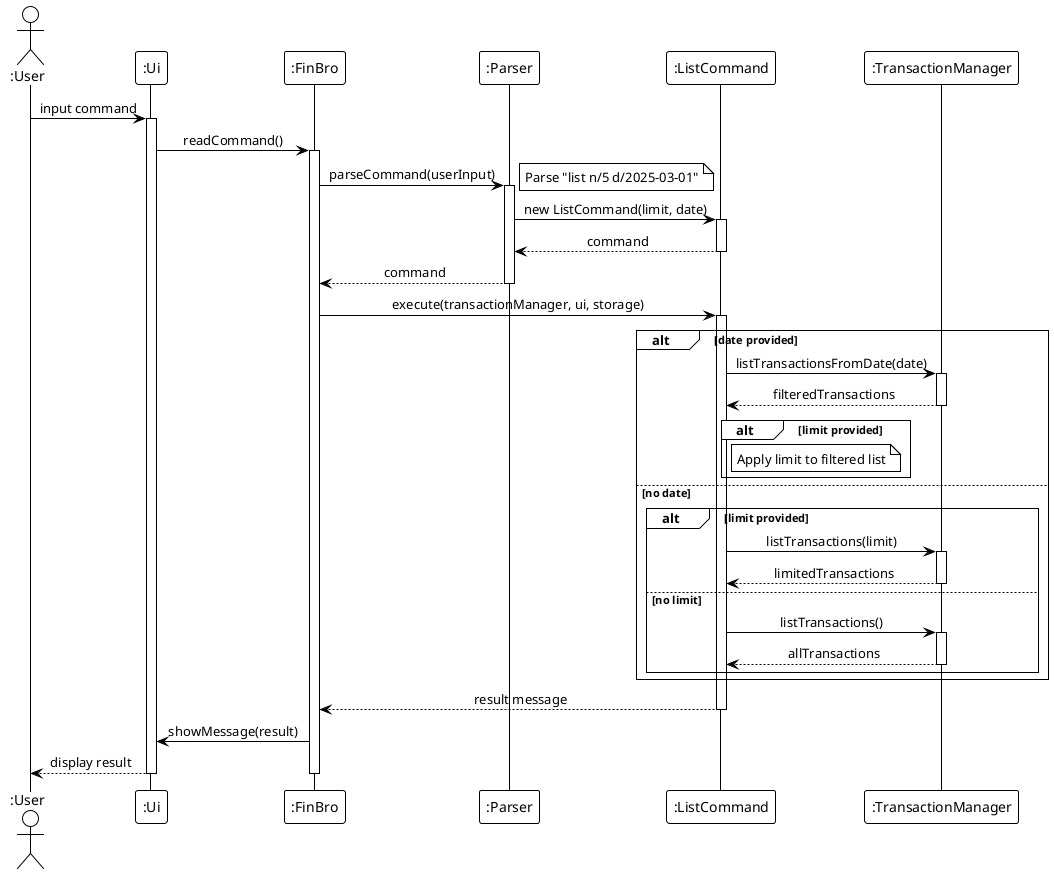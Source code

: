 @startuml
!theme plain
skinparam sequenceMessageAlign center
skinparam responseMessageBelowArrow true

actor ":User" as User
participant ":Ui" as UI
participant ":FinBro" as FinBro
participant ":Parser" as Parser
participant ":ListCommand" as ListCommand
participant ":TransactionManager" as TransactionMgr

User -> UI : input command
activate UI

UI -> FinBro : readCommand()
activate FinBro

FinBro -> Parser : parseCommand(userInput)
activate Parser
note right: Parse "list n/5 d/2025-03-01"

Parser -> ListCommand : new ListCommand(limit, date)
activate ListCommand
ListCommand --> Parser : command
deactivate ListCommand
Parser --> FinBro : command
deactivate Parser

FinBro -> ListCommand : execute(transactionManager, ui, storage)
activate ListCommand

alt date provided
    ListCommand -> TransactionMgr : listTransactionsFromDate(date)
    activate TransactionMgr
    TransactionMgr --> ListCommand : filteredTransactions
    deactivate TransactionMgr

    alt limit provided
        note right of ListCommand: Apply limit to filtered list
    end
else no date
    alt limit provided
        ListCommand -> TransactionMgr : listTransactions(limit)
        activate TransactionMgr
        TransactionMgr --> ListCommand : limitedTransactions
        deactivate TransactionMgr
    else no limit
        ListCommand -> TransactionMgr : listTransactions()
        activate TransactionMgr
        TransactionMgr --> ListCommand : allTransactions
        deactivate TransactionMgr
    end
end

ListCommand --> FinBro : result message
deactivate ListCommand

FinBro -> UI : showMessage(result)
UI --> User : display result
deactivate UI
deactivate FinBro

@enduml